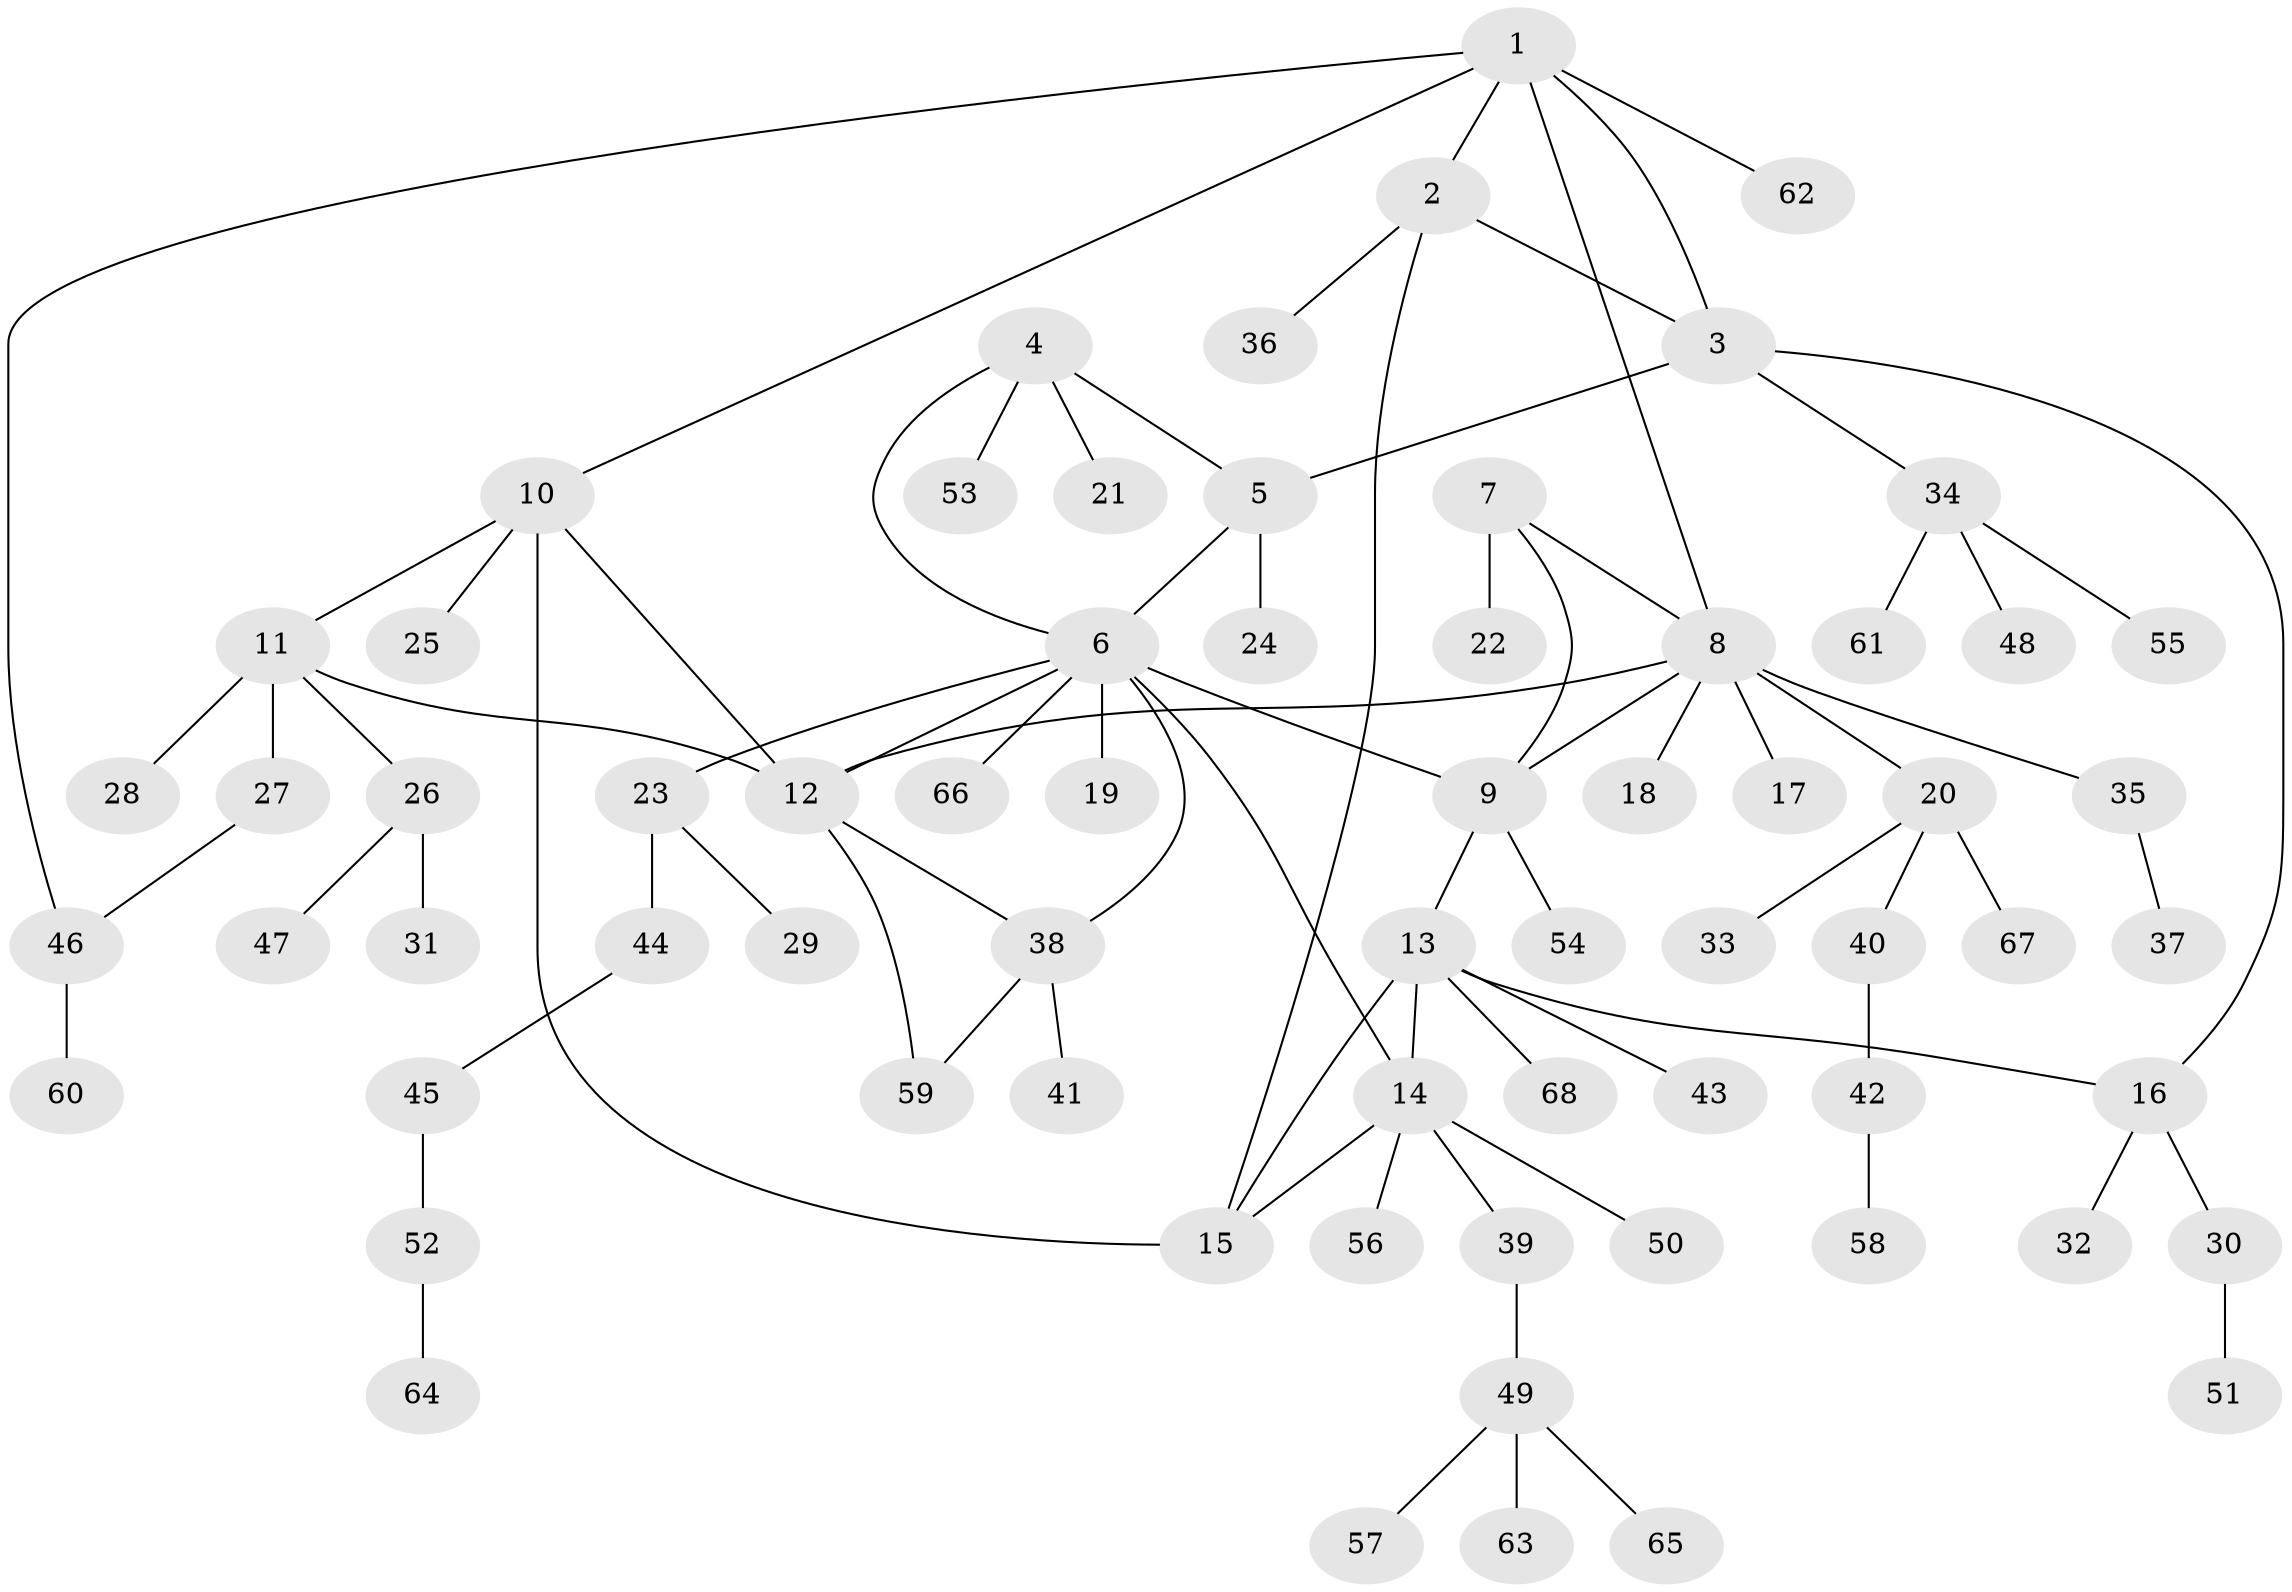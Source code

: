 // coarse degree distribution, {6: 0.05, 4: 0.05, 5: 0.025, 10: 0.025, 2: 0.1, 3: 0.125, 8: 0.025, 7: 0.025, 1: 0.575}
// Generated by graph-tools (version 1.1) at 2025/19/03/04/25 18:19:58]
// undirected, 68 vertices, 82 edges
graph export_dot {
graph [start="1"]
  node [color=gray90,style=filled];
  1;
  2;
  3;
  4;
  5;
  6;
  7;
  8;
  9;
  10;
  11;
  12;
  13;
  14;
  15;
  16;
  17;
  18;
  19;
  20;
  21;
  22;
  23;
  24;
  25;
  26;
  27;
  28;
  29;
  30;
  31;
  32;
  33;
  34;
  35;
  36;
  37;
  38;
  39;
  40;
  41;
  42;
  43;
  44;
  45;
  46;
  47;
  48;
  49;
  50;
  51;
  52;
  53;
  54;
  55;
  56;
  57;
  58;
  59;
  60;
  61;
  62;
  63;
  64;
  65;
  66;
  67;
  68;
  1 -- 2;
  1 -- 3;
  1 -- 8;
  1 -- 10;
  1 -- 46;
  1 -- 62;
  2 -- 3;
  2 -- 15;
  2 -- 36;
  3 -- 5;
  3 -- 16;
  3 -- 34;
  4 -- 5;
  4 -- 6;
  4 -- 21;
  4 -- 53;
  5 -- 6;
  5 -- 24;
  6 -- 9;
  6 -- 12;
  6 -- 14;
  6 -- 19;
  6 -- 23;
  6 -- 38;
  6 -- 66;
  7 -- 8;
  7 -- 9;
  7 -- 22;
  8 -- 9;
  8 -- 12;
  8 -- 17;
  8 -- 18;
  8 -- 20;
  8 -- 35;
  9 -- 13;
  9 -- 54;
  10 -- 11;
  10 -- 12;
  10 -- 15;
  10 -- 25;
  11 -- 12;
  11 -- 26;
  11 -- 27;
  11 -- 28;
  12 -- 38;
  12 -- 59;
  13 -- 14;
  13 -- 15;
  13 -- 16;
  13 -- 43;
  13 -- 68;
  14 -- 15;
  14 -- 39;
  14 -- 50;
  14 -- 56;
  16 -- 30;
  16 -- 32;
  20 -- 33;
  20 -- 40;
  20 -- 67;
  23 -- 29;
  23 -- 44;
  26 -- 31;
  26 -- 47;
  27 -- 46;
  30 -- 51;
  34 -- 48;
  34 -- 55;
  34 -- 61;
  35 -- 37;
  38 -- 41;
  38 -- 59;
  39 -- 49;
  40 -- 42;
  42 -- 58;
  44 -- 45;
  45 -- 52;
  46 -- 60;
  49 -- 57;
  49 -- 63;
  49 -- 65;
  52 -- 64;
}
